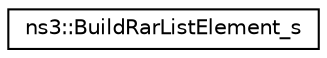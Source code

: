 digraph "Graphical Class Hierarchy"
{
 // LATEX_PDF_SIZE
  edge [fontname="Helvetica",fontsize="10",labelfontname="Helvetica",labelfontsize="10"];
  node [fontname="Helvetica",fontsize="10",shape=record];
  rankdir="LR";
  Node0 [label="ns3::BuildRarListElement_s",height=0.2,width=0.4,color="black", fillcolor="white", style="filled",URL="$structns3_1_1_build_rar_list_element__s.html",tooltip="See section 4.3.10 buildRARListElement."];
}
